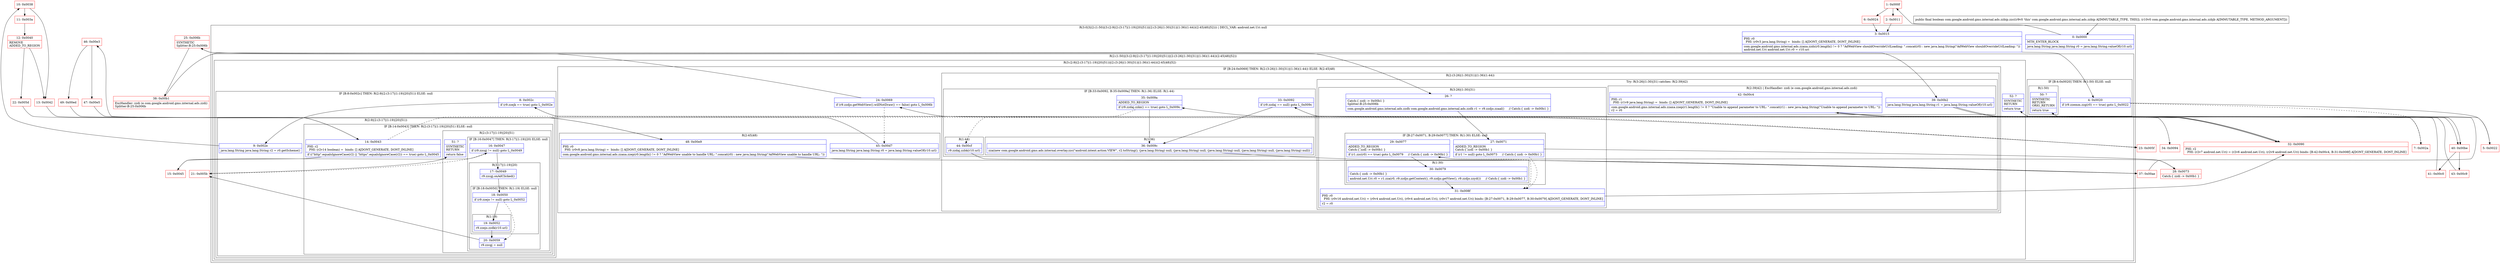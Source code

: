 digraph "CFG forcom.google.android.gms.internal.ads.zzbip.zzc(Lcom\/google\/android\/gms\/internal\/ads\/zzbjb;)Z" {
subgraph cluster_Region_1545501726 {
label = "R(3:0|3|(2:(1:50)|(3:(2:9|(2:(3:17|(1:19)|20)|51))|(2:(3:26|(1:30)|31)|(1:36)(1:44))(2:45|48)|52))) | DECL_VAR: android.net.Uri null\l";
node [shape=record,color=blue];
Node_0 [shape=record,label="{0\:\ 0x0000|MTH_ENTER_BLOCK\l|java.lang.String java.lang.String r0 = java.lang.String.valueOf(r10.url)\l}"];
Node_3 [shape=record,label="{3\:\ 0x0015|PHI: r0 \l  PHI: (r0v3 java.lang.String) =  binds: [] A[DONT_GENERATE, DONT_INLINE]\l|com.google.android.gms.internal.ads.zzaxa.zzds(r0.length() != 0 ? \"AdWebView shouldOverrideUrlLoading: \".concat(r0) : new java.lang.String(\"AdWebView shouldOverrideUrlLoading: \"))\landroid.net.Uri android.net.Uri r0 = r10.uri\l}"];
subgraph cluster_Region_2058140814 {
label = "R(2:(1:50)|(3:(2:9|(2:(3:17|(1:19)|20)|51))|(2:(3:26|(1:30)|31)|(1:36)(1:44))(2:45|48)|52))";
node [shape=record,color=blue];
subgraph cluster_IfRegion_1980915417 {
label = "IF [B:4:0x0020] THEN: R(1:50) ELSE: null";
node [shape=record,color=blue];
Node_4 [shape=record,label="{4\:\ 0x0020|if (r9.zzemm.zzg(r0) == true) goto L_0x0022\l}"];
subgraph cluster_Region_733339836 {
label = "R(1:50)";
node [shape=record,color=blue];
Node_50 [shape=record,label="{50\:\ ?|SYNTHETIC\lRETURN\lORIG_RETURN\l|return true\l}"];
}
}
subgraph cluster_Region_1390123731 {
label = "R(3:(2:9|(2:(3:17|(1:19)|20)|51))|(2:(3:26|(1:30)|31)|(1:36)(1:44))(2:45|48)|52)";
node [shape=record,color=blue];
subgraph cluster_IfRegion_52468977 {
label = "IF [B:8:0x002c] THEN: R(2:9|(2:(3:17|(1:19)|20)|51)) ELSE: null";
node [shape=record,color=blue];
Node_8 [shape=record,label="{8\:\ 0x002c|if (r9.zzejk == true) goto L_0x002e\l}"];
subgraph cluster_Region_2020228908 {
label = "R(2:9|(2:(3:17|(1:19)|20)|51))";
node [shape=record,color=blue];
Node_9 [shape=record,label="{9\:\ 0x002e|java.lang.String java.lang.String r2 = r0.getScheme()\l}"];
subgraph cluster_IfRegion_873048051 {
label = "IF [B:14:0x0043] THEN: R(2:(3:17|(1:19)|20)|51) ELSE: null";
node [shape=record,color=blue];
Node_14 [shape=record,label="{14\:\ 0x0043|PHI: r2 \l  PHI: (r2v14 boolean) =  binds: [] A[DONT_GENERATE, DONT_INLINE]\l|if ((\"http\".equalsIgnoreCase(r2) \|\| \"https\".equalsIgnoreCase(r2)) == true) goto L_0x0045\l}"];
subgraph cluster_Region_485955799 {
label = "R(2:(3:17|(1:19)|20)|51)";
node [shape=record,color=blue];
subgraph cluster_IfRegion_407092213 {
label = "IF [B:16:0x0047] THEN: R(3:17|(1:19)|20) ELSE: null";
node [shape=record,color=blue];
Node_16 [shape=record,label="{16\:\ 0x0047|if (r9.zzcgj != null) goto L_0x0049\l}"];
subgraph cluster_Region_373335852 {
label = "R(3:17|(1:19)|20)";
node [shape=record,color=blue];
Node_17 [shape=record,label="{17\:\ 0x0049|r9.zzcgj.onAdClicked()\l}"];
subgraph cluster_IfRegion_293627393 {
label = "IF [B:18:0x0050] THEN: R(1:19) ELSE: null";
node [shape=record,color=blue];
Node_18 [shape=record,label="{18\:\ 0x0050|if (r9.zzejo != null) goto L_0x0052\l}"];
subgraph cluster_Region_899016006 {
label = "R(1:19)";
node [shape=record,color=blue];
Node_19 [shape=record,label="{19\:\ 0x0052|r9.zzejo.zzdk(r10.url)\l}"];
}
}
Node_20 [shape=record,label="{20\:\ 0x0059|r9.zzcgj = null\l}"];
}
}
Node_51 [shape=record,label="{51\:\ ?|SYNTHETIC\lRETURN\l|return false\l}"];
}
}
}
}
subgraph cluster_IfRegion_814513170 {
label = "IF [B:24:0x0069] THEN: R(2:(3:26|(1:30)|31)|(1:36)(1:44)) ELSE: R(2:45|48)";
node [shape=record,color=blue];
Node_24 [shape=record,label="{24\:\ 0x0069|if (r9.zzdjo.getWebView().willNotDraw() == false) goto L_0x006b\l}"];
subgraph cluster_Region_593937640 {
label = "R(2:(3:26|(1:30)|31)|(1:36)(1:44))";
node [shape=record,color=blue];
subgraph cluster_TryCatchRegion_826543851 {
label = "Try: R(3:26|(1:30)|31) catches: R(2:39|42)";
node [shape=record,color=blue];
subgraph cluster_Region_269523678 {
label = "R(3:26|(1:30)|31)";
node [shape=record,color=blue];
Node_26 [shape=record,label="{26\:\ ?|Catch:\{ zzdi \-\> 0x00b1 \}\lSplitter:B:25:0x006b\l|com.google.android.gms.internal.ads.zzdh com.google.android.gms.internal.ads.zzdh r1 = r9.zzdjo.zzaal()     \/\/ Catch:\{ zzdi \-\> 0x00b1 \}\l}"];
subgraph cluster_IfRegion_1471894195 {
label = "IF [B:27:0x0071, B:29:0x0077] THEN: R(1:30) ELSE: null";
node [shape=record,color=blue];
Node_27 [shape=record,label="{27\:\ 0x0071|ADDED_TO_REGION\lCatch:\{ zzdi \-\> 0x00b1 \}\l|if (r1 != null) goto L_0x0073     \/\/ Catch:\{ zzdi \-\> 0x00b1 \}\l}"];
Node_29 [shape=record,label="{29\:\ 0x0077|ADDED_TO_REGION\lCatch:\{ zzdi \-\> 0x00b1 \}\l|if (r1.zzc(r0) == true) goto L_0x0079     \/\/ Catch:\{ zzdi \-\> 0x00b1 \}\l}"];
subgraph cluster_Region_1518284529 {
label = "R(1:30)";
node [shape=record,color=blue];
Node_30 [shape=record,label="{30\:\ 0x0079|Catch:\{ zzdi \-\> 0x00b1 \}\l|android.net.Uri r0 = r1.zza(r0, r9.zzdjo.getContext(), r9.zzdjo.getView(), r9.zzdjo.zzyd())     \/\/ Catch:\{ zzdi \-\> 0x00b1 \}\l}"];
}
}
Node_31 [shape=record,label="{31\:\ 0x008f|PHI: r0 \l  PHI: (r0v16 android.net.Uri) = (r0v4 android.net.Uri), (r0v4 android.net.Uri), (r0v17 android.net.Uri) binds: [B:27:0x0071, B:29:0x0077, B:30:0x0079] A[DONT_GENERATE, DONT_INLINE]\l|r2 = r0\l}"];
}
subgraph cluster_Region_1947264531 {
label = "R(2:39|42) | ExcHandler: zzdi (e com.google.android.gms.internal.ads.zzdi)\l";
node [shape=record,color=blue];
Node_39 [shape=record,label="{39\:\ 0x00b2|java.lang.String java.lang.String r1 = java.lang.String.valueOf(r10.url)\l}"];
Node_42 [shape=record,label="{42\:\ 0x00c4|PHI: r1 \l  PHI: (r1v9 java.lang.String) =  binds: [] A[DONT_GENERATE, DONT_INLINE]\l|com.google.android.gms.internal.ads.zzaxa.zzep(r1.length() != 0 ? \"Unable to append parameter to URL: \".concat(r1) : new java.lang.String(\"Unable to append parameter to URL: \"))\lr2 = r0\l}"];
}
}
subgraph cluster_IfRegion_736191056 {
label = "IF [B:33:0x0092, B:35:0x009a] THEN: R(1:36) ELSE: R(1:44)";
node [shape=record,color=blue];
Node_33 [shape=record,label="{33\:\ 0x0092|if (r9.zzdaj == null) goto L_0x009c\l}"];
Node_35 [shape=record,label="{35\:\ 0x009a|ADDED_TO_REGION\l|if (r9.zzdaj.zzkx() == true) goto L_0x009c\l}"];
subgraph cluster_Region_2027874258 {
label = "R(1:36)";
node [shape=record,color=blue];
Node_36 [shape=record,label="{36\:\ 0x009c|zza(new com.google.android.gms.ads.internal.overlay.zzc(\"android.intent.action.VIEW\", r2.toString(), (java.lang.String) null, (java.lang.String) null, (java.lang.String) null, (java.lang.String) null, (java.lang.String) null))\l}"];
}
subgraph cluster_Region_1829383589 {
label = "R(1:44)";
node [shape=record,color=blue];
Node_44 [shape=record,label="{44\:\ 0x00cf|r9.zzdaj.zzbk(r10.url)\l}"];
}
}
}
subgraph cluster_Region_959071407 {
label = "R(2:45|48)";
node [shape=record,color=blue];
Node_45 [shape=record,label="{45\:\ 0x00d7|java.lang.String java.lang.String r0 = java.lang.String.valueOf(r10.url)\l}"];
Node_48 [shape=record,label="{48\:\ 0x00e9|PHI: r0 \l  PHI: (r0v8 java.lang.String) =  binds: [] A[DONT_GENERATE, DONT_INLINE]\l|com.google.android.gms.internal.ads.zzaxa.zzep(r0.length() != 0 ? \"AdWebView unable to handle URL: \".concat(r0) : new java.lang.String(\"AdWebView unable to handle URL: \"))\l}"];
}
}
Node_52 [shape=record,label="{52\:\ ?|SYNTHETIC\lRETURN\l|return true\l}"];
}
}
}
subgraph cluster_Region_1947264531 {
label = "R(2:39|42) | ExcHandler: zzdi (e com.google.android.gms.internal.ads.zzdi)\l";
node [shape=record,color=blue];
Node_39 [shape=record,label="{39\:\ 0x00b2|java.lang.String java.lang.String r1 = java.lang.String.valueOf(r10.url)\l}"];
Node_42 [shape=record,label="{42\:\ 0x00c4|PHI: r1 \l  PHI: (r1v9 java.lang.String) =  binds: [] A[DONT_GENERATE, DONT_INLINE]\l|com.google.android.gms.internal.ads.zzaxa.zzep(r1.length() != 0 ? \"Unable to append parameter to URL: \".concat(r1) : new java.lang.String(\"Unable to append parameter to URL: \"))\lr2 = r0\l}"];
}
Node_1 [shape=record,color=red,label="{1\:\ 0x000f}"];
Node_2 [shape=record,color=red,label="{2\:\ 0x0011}"];
Node_5 [shape=record,color=red,label="{5\:\ 0x0022}"];
Node_6 [shape=record,color=red,label="{6\:\ 0x0024}"];
Node_7 [shape=record,color=red,label="{7\:\ 0x002a}"];
Node_10 [shape=record,color=red,label="{10\:\ 0x0038}"];
Node_11 [shape=record,color=red,label="{11\:\ 0x003a}"];
Node_12 [shape=record,color=red,label="{12\:\ 0x0040|REMOVE\lADDED_TO_REGION\l}"];
Node_13 [shape=record,color=red,label="{13\:\ 0x0042}"];
Node_15 [shape=record,color=red,label="{15\:\ 0x0045}"];
Node_21 [shape=record,color=red,label="{21\:\ 0x005b}"];
Node_22 [shape=record,color=red,label="{22\:\ 0x005d}"];
Node_23 [shape=record,color=red,label="{23\:\ 0x005f}"];
Node_25 [shape=record,color=red,label="{25\:\ 0x006b|SYNTHETIC\lSplitter:B:25:0x006b\l}"];
Node_28 [shape=record,color=red,label="{28\:\ 0x0073|Catch:\{ zzdi \-\> 0x00b1 \}\l}"];
Node_32 [shape=record,color=red,label="{32\:\ 0x0090|PHI: r2 \l  PHI: (r2v7 android.net.Uri) = (r2v6 android.net.Uri), (r2v9 android.net.Uri) binds: [B:42:0x00c4, B:31:0x008f] A[DONT_GENERATE, DONT_INLINE]\l}"];
Node_34 [shape=record,color=red,label="{34\:\ 0x0094}"];
Node_37 [shape=record,color=red,label="{37\:\ 0x00ae}"];
Node_38 [shape=record,color=red,label="{38\:\ 0x00b1|ExcHandler: zzdi (e com.google.android.gms.internal.ads.zzdi)\lSplitter:B:25:0x006b\l}"];
Node_40 [shape=record,color=red,label="{40\:\ 0x00be}"];
Node_41 [shape=record,color=red,label="{41\:\ 0x00c0}"];
Node_43 [shape=record,color=red,label="{43\:\ 0x00c9}"];
Node_46 [shape=record,color=red,label="{46\:\ 0x00e3}"];
Node_47 [shape=record,color=red,label="{47\:\ 0x00e5}"];
Node_49 [shape=record,color=red,label="{49\:\ 0x00ed}"];
MethodNode[shape=record,label="{public final boolean com.google.android.gms.internal.ads.zzbip.zzc((r9v0 'this' com.google.android.gms.internal.ads.zzbip A[IMMUTABLE_TYPE, THIS]), (r10v0 com.google.android.gms.internal.ads.zzbjb A[IMMUTABLE_TYPE, METHOD_ARGUMENT])) }"];
MethodNode -> Node_0;
Node_0 -> Node_1;
Node_3 -> Node_4;
Node_4 -> Node_5;
Node_4 -> Node_7[style=dashed];
Node_8 -> Node_9;
Node_8 -> Node_23[style=dashed];
Node_9 -> Node_10;
Node_14 -> Node_15;
Node_14 -> Node_23[style=dashed];
Node_16 -> Node_17;
Node_16 -> Node_21[style=dashed];
Node_17 -> Node_18;
Node_18 -> Node_19;
Node_18 -> Node_20[style=dashed];
Node_19 -> Node_20;
Node_20 -> Node_21;
Node_24 -> Node_25;
Node_24 -> Node_45[style=dashed];
Node_26 -> Node_27;
Node_27 -> Node_28;
Node_27 -> Node_31[style=dashed];
Node_29 -> Node_30;
Node_29 -> Node_31[style=dashed];
Node_30 -> Node_31;
Node_31 -> Node_32;
Node_39 -> Node_40;
Node_42 -> Node_32;
Node_33 -> Node_34[style=dashed];
Node_33 -> Node_36;
Node_35 -> Node_36;
Node_35 -> Node_44[style=dashed];
Node_36 -> Node_37;
Node_44 -> Node_37;
Node_45 -> Node_46;
Node_48 -> Node_37;
Node_39 -> Node_40;
Node_42 -> Node_32;
Node_1 -> Node_2;
Node_1 -> Node_6;
Node_2 -> Node_3;
Node_5 -> Node_50;
Node_6 -> Node_3;
Node_7 -> Node_8;
Node_10 -> Node_11;
Node_10 -> Node_13;
Node_11 -> Node_12;
Node_12 -> Node_13;
Node_12 -> Node_22;
Node_13 -> Node_14;
Node_15 -> Node_16;
Node_21 -> Node_51;
Node_22 -> Node_14;
Node_23 -> Node_24;
Node_25 -> Node_26;
Node_25 -> Node_38;
Node_28 -> Node_29;
Node_32 -> Node_33;
Node_34 -> Node_35;
Node_37 -> Node_52;
Node_38 -> Node_39;
Node_40 -> Node_41;
Node_40 -> Node_43;
Node_41 -> Node_42;
Node_43 -> Node_42;
Node_46 -> Node_47;
Node_46 -> Node_49;
Node_47 -> Node_48;
Node_49 -> Node_48;
}


